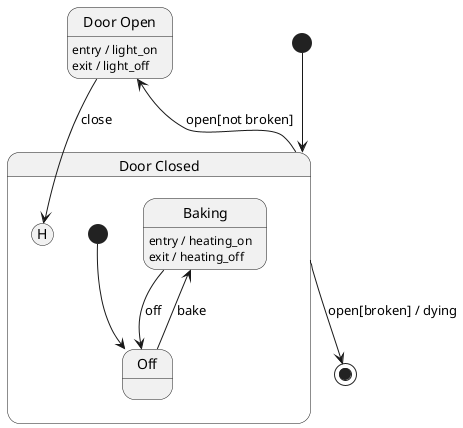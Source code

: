 @startuml

state "Door Open" as Door_Open
Door_Open : entry / light_on
Door_Open : exit / light_off
state "Door Closed" as Door_Closed {
   state Baking
   Baking : entry / heating_on
   Baking : exit / heating_off
   state Off
   [*] --> Off
}
[*] --> Door_Closed
Door_Open --> Door_Closed[H] : close
Baking --> Off : off
Off --> Baking : bake
Door_Closed --> Door_Open : open[not broken]
Door_Closed --> [*] : open[broken] / dying

@enduml
